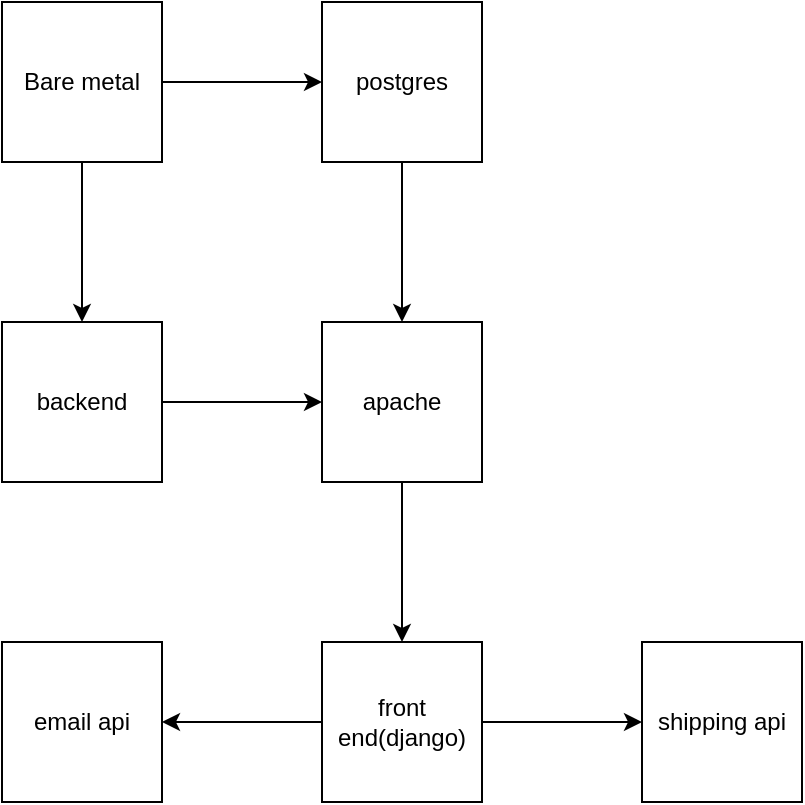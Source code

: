 <mxfile version="28.2.4">
  <diagram name="Page-1" id="a8z_qXfn4UCgV_TsBqf3">
    <mxGraphModel dx="1373" dy="865" grid="1" gridSize="10" guides="1" tooltips="1" connect="1" arrows="1" fold="1" page="1" pageScale="1" pageWidth="850" pageHeight="1100" math="0" shadow="0">
      <root>
        <mxCell id="0" />
        <mxCell id="1" parent="0" />
        <mxCell id="BJ7fX-P-IGOd9j1j5BFI-9" style="edgeStyle=orthogonalEdgeStyle;rounded=0;orthogonalLoop=1;jettySize=auto;html=1;exitX=1;exitY=0.5;exitDx=0;exitDy=0;" parent="1" source="BJ7fX-P-IGOd9j1j5BFI-1" target="BJ7fX-P-IGOd9j1j5BFI-3" edge="1">
          <mxGeometry relative="1" as="geometry" />
        </mxCell>
        <mxCell id="BJ7fX-P-IGOd9j1j5BFI-10" style="edgeStyle=orthogonalEdgeStyle;rounded=0;orthogonalLoop=1;jettySize=auto;html=1;" parent="1" source="BJ7fX-P-IGOd9j1j5BFI-1" target="BJ7fX-P-IGOd9j1j5BFI-4" edge="1">
          <mxGeometry relative="1" as="geometry" />
        </mxCell>
        <mxCell id="BJ7fX-P-IGOd9j1j5BFI-1" value="Bare metal" style="whiteSpace=wrap;html=1;aspect=fixed;" parent="1" vertex="1">
          <mxGeometry x="120" y="160" width="80" height="80" as="geometry" />
        </mxCell>
        <mxCell id="BJ7fX-P-IGOd9j1j5BFI-13" style="edgeStyle=orthogonalEdgeStyle;rounded=0;orthogonalLoop=1;jettySize=auto;html=1;" parent="1" source="BJ7fX-P-IGOd9j1j5BFI-2" target="BJ7fX-P-IGOd9j1j5BFI-5" edge="1">
          <mxGeometry relative="1" as="geometry" />
        </mxCell>
        <mxCell id="BJ7fX-P-IGOd9j1j5BFI-2" value="apache" style="whiteSpace=wrap;html=1;aspect=fixed;" parent="1" vertex="1">
          <mxGeometry x="280" y="320" width="80" height="80" as="geometry" />
        </mxCell>
        <mxCell id="BJ7fX-P-IGOd9j1j5BFI-12" style="edgeStyle=orthogonalEdgeStyle;rounded=0;orthogonalLoop=1;jettySize=auto;html=1;" parent="1" source="BJ7fX-P-IGOd9j1j5BFI-3" target="BJ7fX-P-IGOd9j1j5BFI-2" edge="1">
          <mxGeometry relative="1" as="geometry" />
        </mxCell>
        <mxCell id="BJ7fX-P-IGOd9j1j5BFI-3" value="postgres" style="whiteSpace=wrap;html=1;aspect=fixed;" parent="1" vertex="1">
          <mxGeometry x="280" y="160" width="80" height="80" as="geometry" />
        </mxCell>
        <mxCell id="BJ7fX-P-IGOd9j1j5BFI-16" style="edgeStyle=orthogonalEdgeStyle;rounded=0;orthogonalLoop=1;jettySize=auto;html=1;" parent="1" source="BJ7fX-P-IGOd9j1j5BFI-4" target="BJ7fX-P-IGOd9j1j5BFI-2" edge="1">
          <mxGeometry relative="1" as="geometry" />
        </mxCell>
        <mxCell id="BJ7fX-P-IGOd9j1j5BFI-4" value="backend" style="whiteSpace=wrap;html=1;aspect=fixed;" parent="1" vertex="1">
          <mxGeometry x="120" y="320" width="80" height="80" as="geometry" />
        </mxCell>
        <mxCell id="BJ7fX-P-IGOd9j1j5BFI-14" style="edgeStyle=orthogonalEdgeStyle;rounded=0;orthogonalLoop=1;jettySize=auto;html=1;" parent="1" source="BJ7fX-P-IGOd9j1j5BFI-5" target="BJ7fX-P-IGOd9j1j5BFI-7" edge="1">
          <mxGeometry relative="1" as="geometry" />
        </mxCell>
        <mxCell id="BJ7fX-P-IGOd9j1j5BFI-15" style="edgeStyle=orthogonalEdgeStyle;rounded=0;orthogonalLoop=1;jettySize=auto;html=1;" parent="1" source="BJ7fX-P-IGOd9j1j5BFI-5" target="BJ7fX-P-IGOd9j1j5BFI-6" edge="1">
          <mxGeometry relative="1" as="geometry" />
        </mxCell>
        <mxCell id="BJ7fX-P-IGOd9j1j5BFI-5" value="front end(django)" style="whiteSpace=wrap;html=1;aspect=fixed;" parent="1" vertex="1">
          <mxGeometry x="280" y="480" width="80" height="80" as="geometry" />
        </mxCell>
        <mxCell id="BJ7fX-P-IGOd9j1j5BFI-6" value="shipping api" style="whiteSpace=wrap;html=1;aspect=fixed;" parent="1" vertex="1">
          <mxGeometry x="440" y="480" width="80" height="80" as="geometry" />
        </mxCell>
        <mxCell id="BJ7fX-P-IGOd9j1j5BFI-7" value="email api" style="whiteSpace=wrap;html=1;aspect=fixed;" parent="1" vertex="1">
          <mxGeometry x="120" y="480" width="80" height="80" as="geometry" />
        </mxCell>
      </root>
    </mxGraphModel>
  </diagram>
</mxfile>
